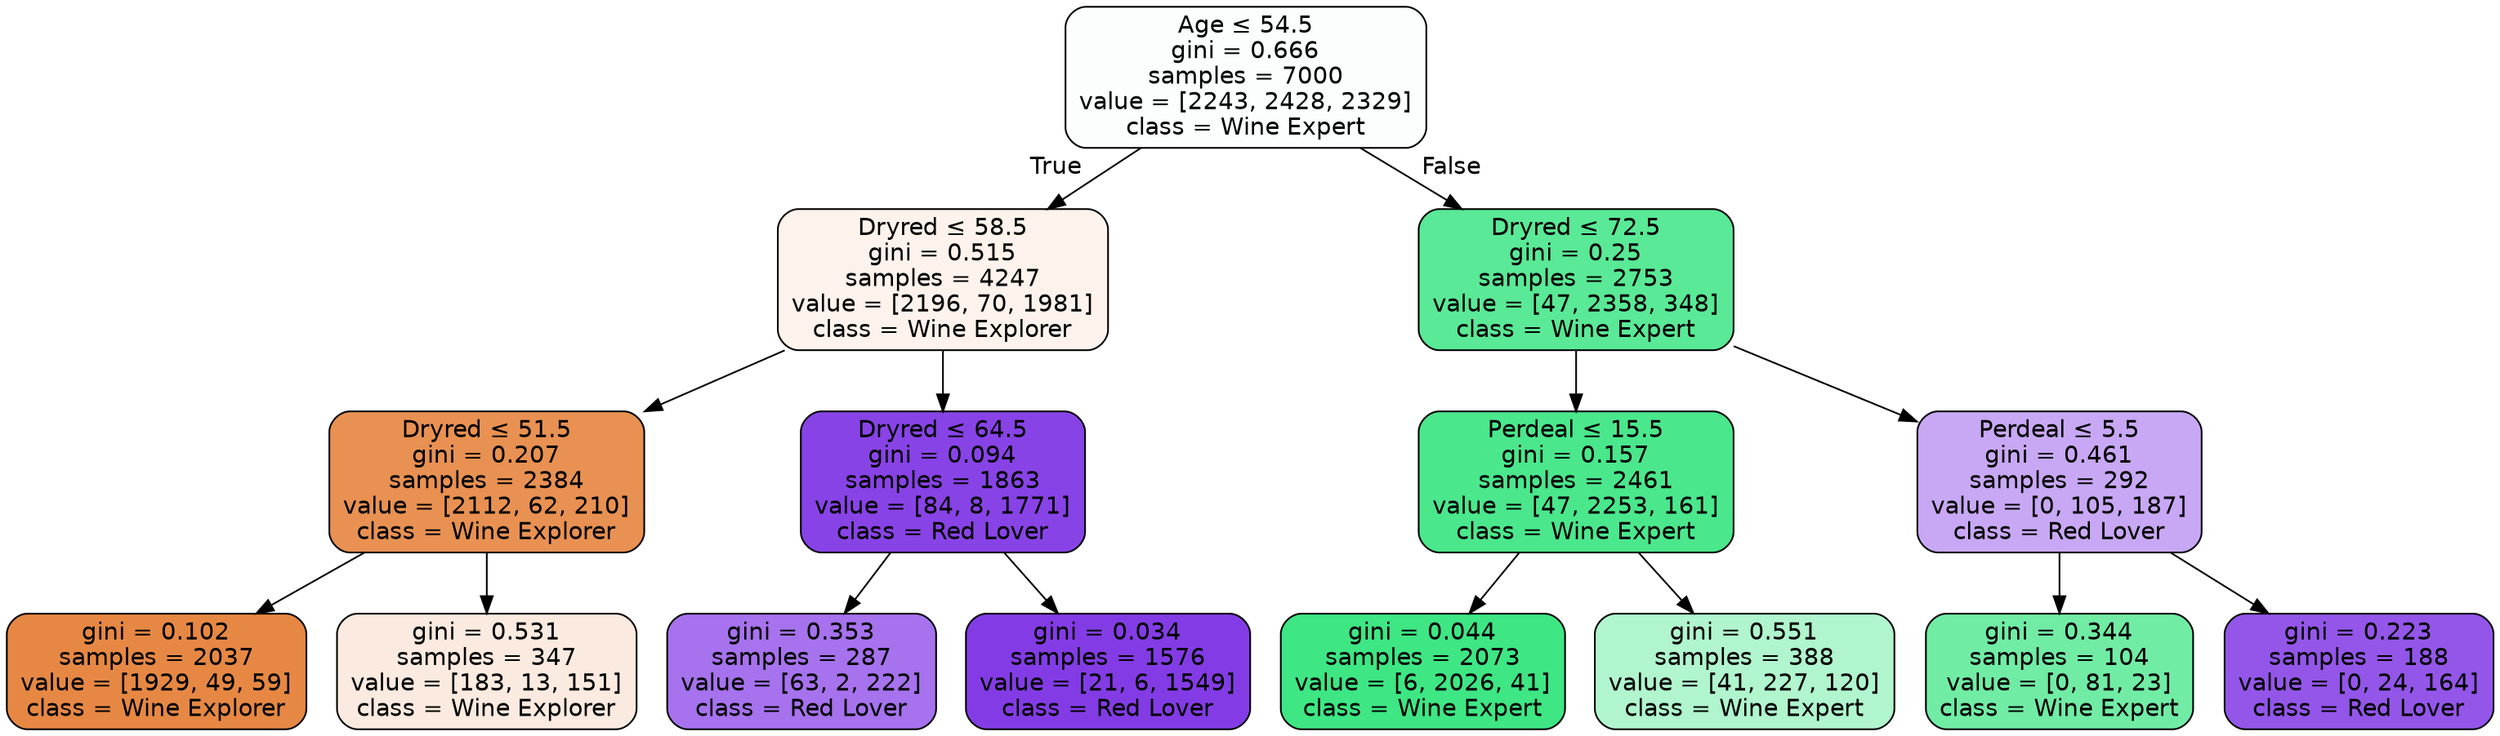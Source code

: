digraph Tree {
node [shape=box, style="filled, rounded", color="black", fontname=helvetica] ;
edge [fontname=helvetica] ;
0 [label=<Age &le; 54.5<br/>gini = 0.666<br/>samples = 7000<br/>value = [2243, 2428, 2329]<br/>class = Wine Expert>, fillcolor="#fbfefc"] ;
1 [label=<Dryred &le; 58.5<br/>gini = 0.515<br/>samples = 4247<br/>value = [2196, 70, 1981]<br/>class = Wine Explorer>, fillcolor="#fdf3ec"] ;
0 -> 1 [labeldistance=2.5, labelangle=45, headlabel="True"] ;
2 [label=<Dryred &le; 51.5<br/>gini = 0.207<br/>samples = 2384<br/>value = [2112, 62, 210]<br/>class = Wine Explorer>, fillcolor="#e89152"] ;
1 -> 2 ;
3 [label=<gini = 0.102<br/>samples = 2037<br/>value = [1929, 49, 59]<br/>class = Wine Explorer>, fillcolor="#e68844"] ;
2 -> 3 ;
4 [label=<gini = 0.531<br/>samples = 347<br/>value = [183, 13, 151]<br/>class = Wine Explorer>, fillcolor="#fbeadf"] ;
2 -> 4 ;
5 [label=<Dryred &le; 64.5<br/>gini = 0.094<br/>samples = 1863<br/>value = [84, 8, 1771]<br/>class = Red Lover>, fillcolor="#8843e6"] ;
1 -> 5 ;
6 [label=<gini = 0.353<br/>samples = 287<br/>value = [63, 2, 222]<br/>class = Red Lover>, fillcolor="#a672ed"] ;
5 -> 6 ;
7 [label=<gini = 0.034<br/>samples = 1576<br/>value = [21, 6, 1549]<br/>class = Red Lover>, fillcolor="#833ce5"] ;
5 -> 7 ;
8 [label=<Dryred &le; 72.5<br/>gini = 0.25<br/>samples = 2753<br/>value = [47, 2358, 348]<br/>class = Wine Expert>, fillcolor="#5ae996"] ;
0 -> 8 [labeldistance=2.5, labelangle=-45, headlabel="False"] ;
9 [label=<Perdeal &le; 15.5<br/>gini = 0.157<br/>samples = 2461<br/>value = [47, 2253, 161]<br/>class = Wine Expert>, fillcolor="#4be78c"] ;
8 -> 9 ;
10 [label=<gini = 0.044<br/>samples = 2073<br/>value = [6, 2026, 41]<br/>class = Wine Expert>, fillcolor="#3ee684"] ;
9 -> 10 ;
11 [label=<gini = 0.551<br/>samples = 388<br/>value = [41, 227, 120]<br/>class = Wine Expert>, fillcolor="#b0f5cd"] ;
9 -> 11 ;
12 [label=<Perdeal &le; 5.5<br/>gini = 0.461<br/>samples = 292<br/>value = [0, 105, 187]<br/>class = Red Lover>, fillcolor="#c8a8f4"] ;
8 -> 12 ;
13 [label=<gini = 0.344<br/>samples = 104<br/>value = [0, 81, 23]<br/>class = Wine Expert>, fillcolor="#71eca5"] ;
12 -> 13 ;
14 [label=<gini = 0.223<br/>samples = 188<br/>value = [0, 24, 164]<br/>class = Red Lover>, fillcolor="#9356e9"] ;
12 -> 14 ;
}
